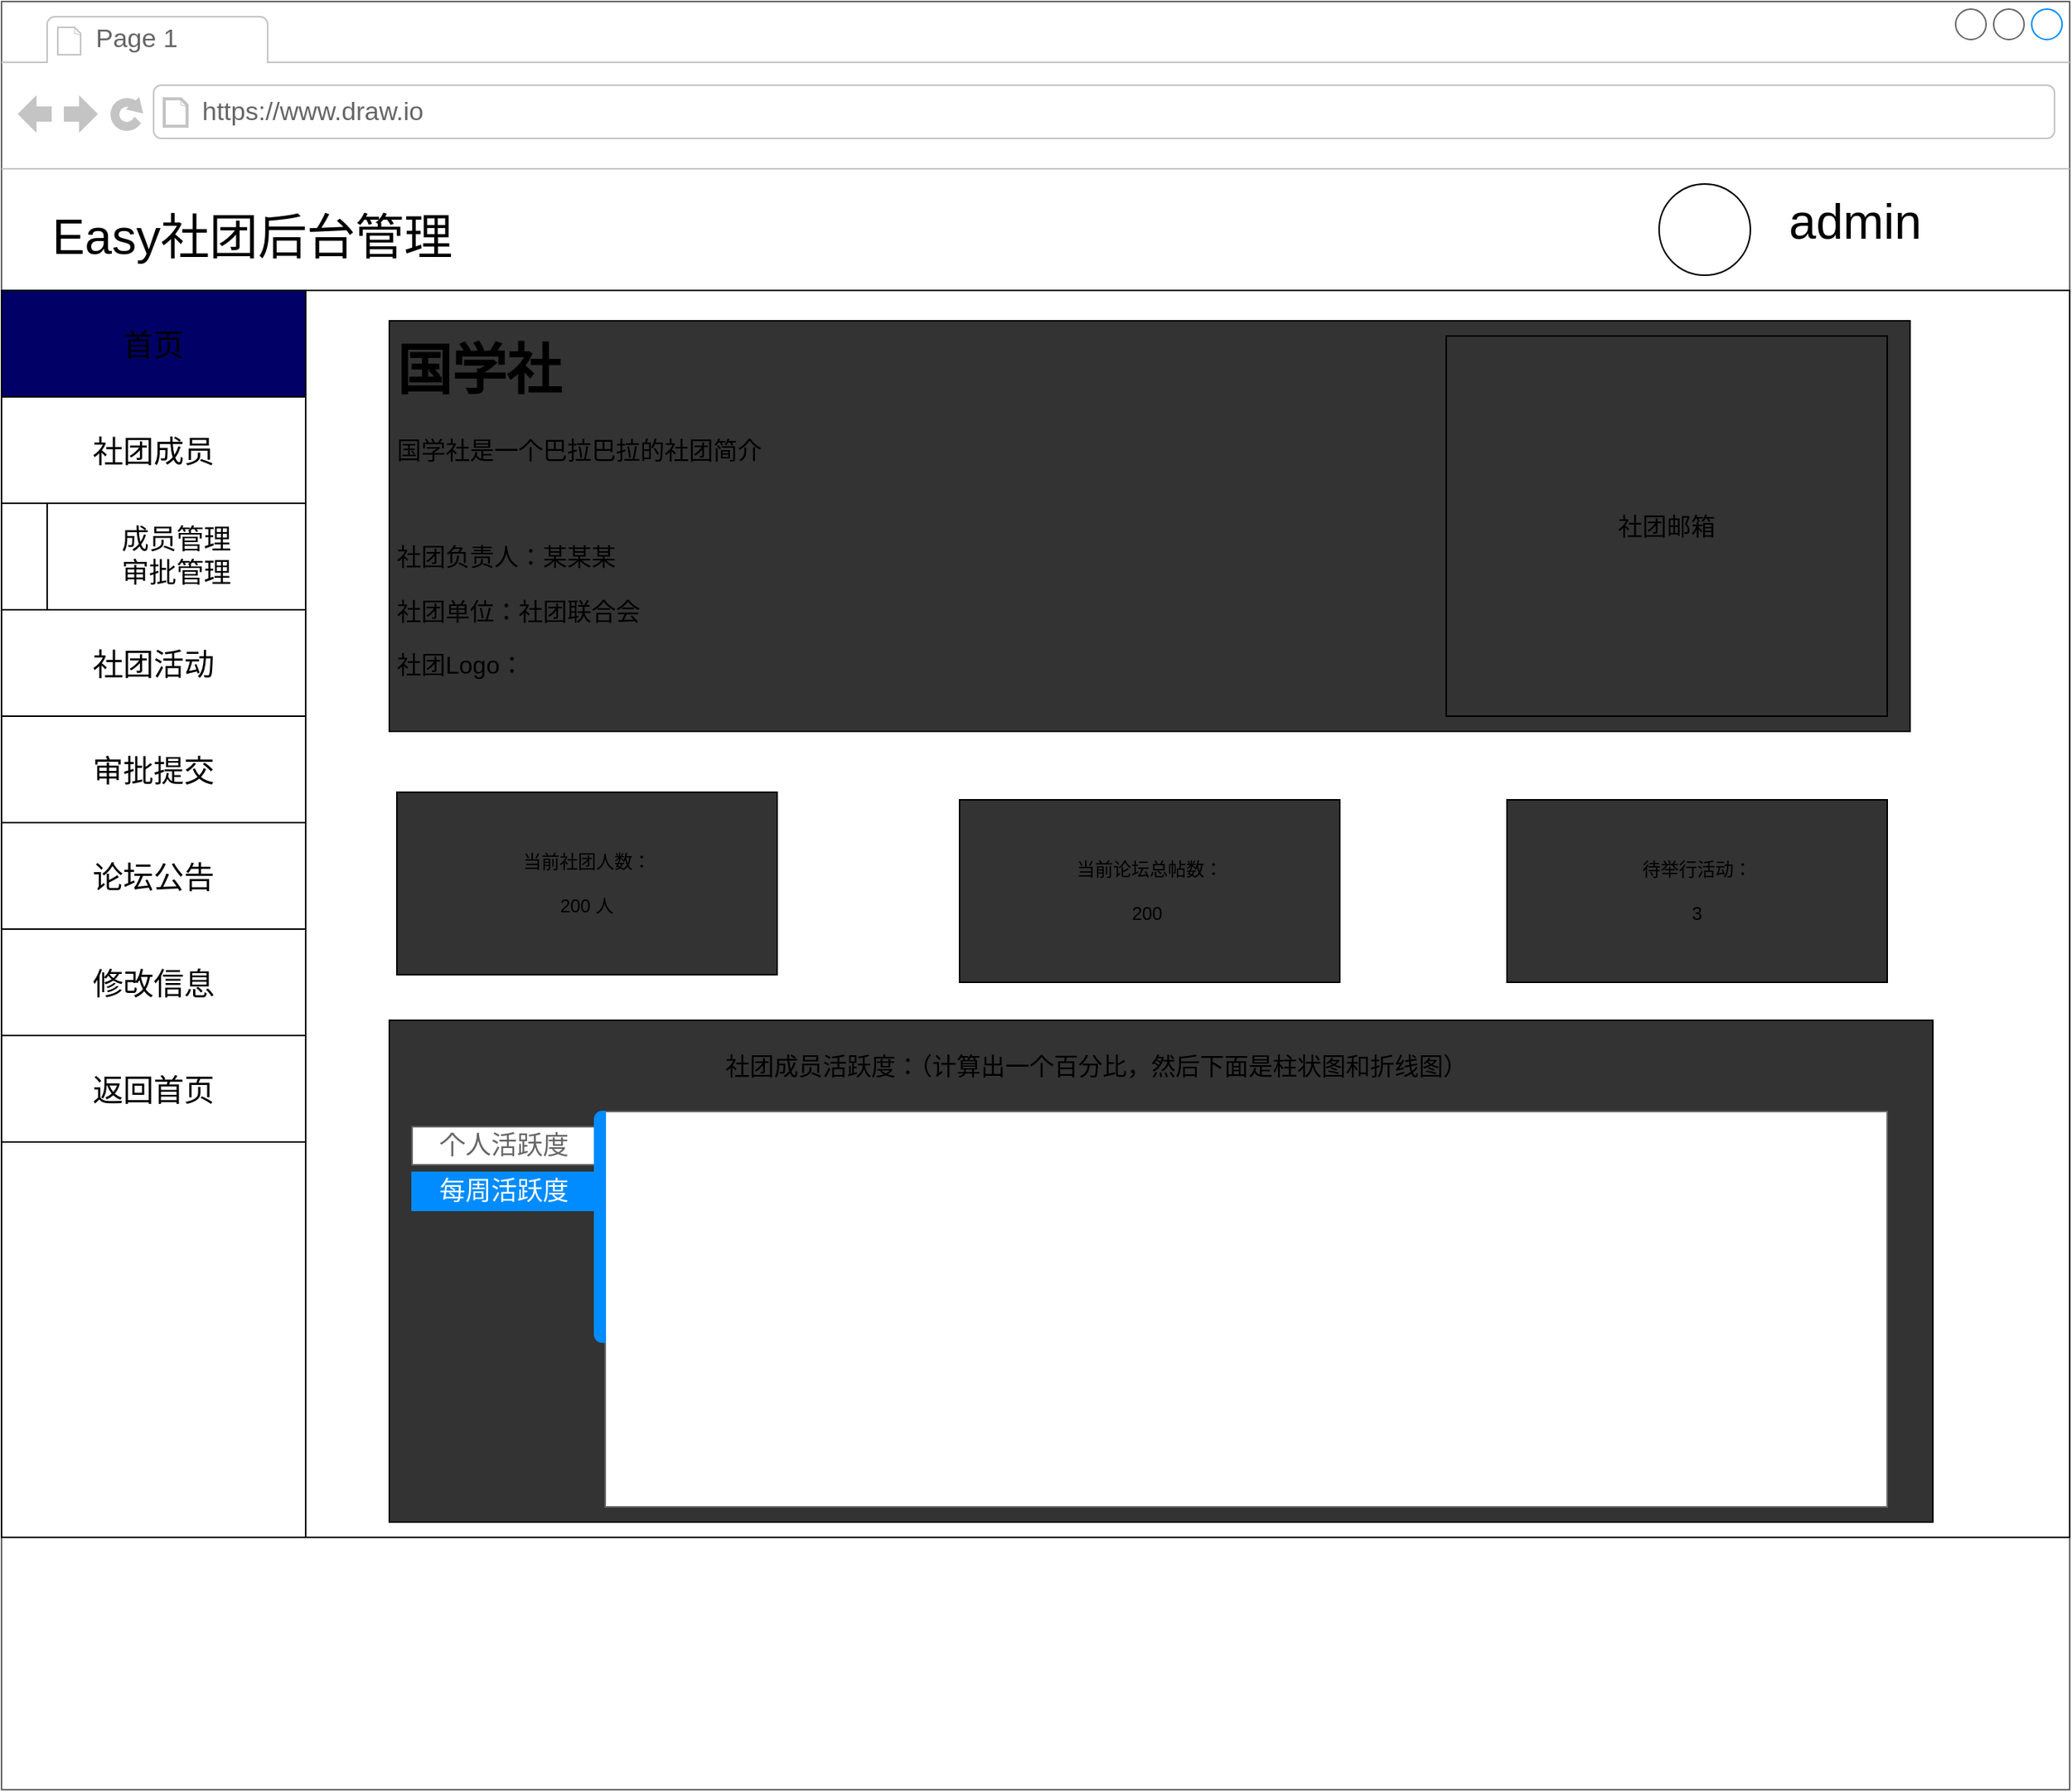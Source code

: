 <mxfile>
    <diagram id="S0Rh4usZT3OgpUZ2hzQ0" name="第 1 页">
        <mxGraphModel dx="3516" dy="1580" grid="1" gridSize="10" guides="1" tooltips="1" connect="1" arrows="1" fold="1" page="1" pageScale="1" pageWidth="1169" pageHeight="827" math="0" shadow="0">
            <root>
                <mxCell id="0"/>
                <mxCell id="1" parent="0"/>
                <mxCell id="5" value="" style="strokeWidth=1;shadow=0;dashed=0;align=center;html=1;shape=mxgraph.mockup.containers.browserWindow;rSize=0;strokeColor=#666666;strokeColor2=#008cff;strokeColor3=#c4c4c4;mainText=,;recursiveResize=0;" parent="1" vertex="1">
                    <mxGeometry width="1360" height="1176" as="geometry"/>
                </mxCell>
                <mxCell id="6" value="Page 1" style="strokeWidth=1;shadow=0;dashed=0;align=center;html=1;shape=mxgraph.mockup.containers.anchor;fontSize=17;fontColor=#666666;align=left;" parent="5" vertex="1">
                    <mxGeometry x="60" y="12" width="110" height="26" as="geometry"/>
                </mxCell>
                <mxCell id="7" value="https://www.draw.io" style="strokeWidth=1;shadow=0;dashed=0;align=center;html=1;shape=mxgraph.mockup.containers.anchor;rSize=0;fontSize=17;fontColor=#666666;align=left;" parent="5" vertex="1">
                    <mxGeometry x="130" y="60" width="250" height="26" as="geometry"/>
                </mxCell>
                <mxCell id="8" value="" style="rounded=0;whiteSpace=wrap;html=1;" parent="5" vertex="1">
                    <mxGeometry y="250" width="200" height="760" as="geometry"/>
                </mxCell>
                <mxCell id="9" value="" style="rounded=0;whiteSpace=wrap;html=1;" parent="5" vertex="1">
                    <mxGeometry x="200" y="190" width="1160" height="820" as="geometry"/>
                </mxCell>
                <mxCell id="10" value="首页" style="rounded=0;whiteSpace=wrap;html=1;fontSize=20;fillColor=#000066;" parent="5" vertex="1">
                    <mxGeometry y="190" width="200" height="70" as="geometry"/>
                </mxCell>
                <mxCell id="11" value="社团成员" style="rounded=0;whiteSpace=wrap;html=1;fontSize=20;" parent="5" vertex="1">
                    <mxGeometry y="260" width="200" height="70" as="geometry"/>
                </mxCell>
                <mxCell id="12" value="社团活动" style="rounded=0;whiteSpace=wrap;html=1;fontSize=20;" parent="5" vertex="1">
                    <mxGeometry y="400" width="200" height="70" as="geometry"/>
                </mxCell>
                <mxCell id="13" value="审批提交" style="rounded=0;whiteSpace=wrap;html=1;fontSize=20;" parent="5" vertex="1">
                    <mxGeometry y="470" width="200" height="70" as="geometry"/>
                </mxCell>
                <mxCell id="14" value="论坛公告" style="rounded=0;whiteSpace=wrap;html=1;fontSize=20;" parent="5" vertex="1">
                    <mxGeometry y="540" width="200" height="70" as="geometry"/>
                </mxCell>
                <mxCell id="15" value="修改信息" style="rounded=0;whiteSpace=wrap;html=1;fontSize=20;" parent="5" vertex="1">
                    <mxGeometry y="610" width="200" height="70" as="geometry"/>
                </mxCell>
                <mxCell id="16" value="返回首页" style="rounded=0;whiteSpace=wrap;html=1;fontSize=20;" parent="5" vertex="1">
                    <mxGeometry y="680" width="200" height="70" as="geometry"/>
                </mxCell>
                <mxCell id="17" value="成员管理&lt;br style=&quot;font-size: 18px;&quot;&gt;审批管理" style="rounded=0;whiteSpace=wrap;html=1;fontSize=18;" parent="5" vertex="1">
                    <mxGeometry x="30" y="330" width="170" height="70" as="geometry"/>
                </mxCell>
                <mxCell id="18" value="Easy社团后台管理" style="text;html=1;strokeColor=none;fillColor=none;align=center;verticalAlign=middle;whiteSpace=wrap;rounded=0;fontSize=32;" parent="5" vertex="1">
                    <mxGeometry y="120" width="330" height="70" as="geometry"/>
                </mxCell>
                <mxCell id="19" value="" style="ellipse;whiteSpace=wrap;html=1;aspect=fixed;fontSize=32;" parent="5" vertex="1">
                    <mxGeometry x="1090" y="120" width="60" height="60" as="geometry"/>
                </mxCell>
                <mxCell id="21" value="当前社团人数：&lt;br&gt;&lt;br&gt;200 人" style="rounded=0;whiteSpace=wrap;html=1;fillColor=#333333;" parent="5" vertex="1">
                    <mxGeometry x="260" y="520" width="250" height="120" as="geometry"/>
                </mxCell>
                <mxCell id="22" value="当前论坛总帖数：&lt;br&gt;&lt;br&gt;200&amp;nbsp;" style="rounded=0;whiteSpace=wrap;html=1;fillColor=#333333;" parent="5" vertex="1">
                    <mxGeometry x="630" y="525" width="250" height="120" as="geometry"/>
                </mxCell>
                <mxCell id="41" value="" style="rounded=0;whiteSpace=wrap;html=1;fillColor=#333333;" parent="5" vertex="1">
                    <mxGeometry x="255" y="210" width="1000" height="270" as="geometry"/>
                </mxCell>
                <mxCell id="43" value="&lt;h1&gt;&lt;font style=&quot;font-size: 36px&quot;&gt;国学社&lt;/font&gt;&lt;/h1&gt;&lt;p style=&quot;font-size: 16px&quot;&gt;国学社是一个巴拉巴拉的社团简介&lt;/p&gt;&lt;p style=&quot;font-size: 16px&quot;&gt;&lt;br style=&quot;font-size: 16px&quot;&gt;&lt;/p&gt;&lt;p style=&quot;font-size: 16px&quot;&gt;社团负责人：某某某&lt;/p&gt;&lt;p style=&quot;font-size: 16px&quot;&gt;社团单位：社团联合会&lt;/p&gt;&lt;p style=&quot;font-size: 16px&quot;&gt;社团Logo：&lt;/p&gt;&lt;p style=&quot;font-size: 16px&quot;&gt;&lt;br style=&quot;font-size: 16px&quot;&gt;&lt;/p&gt;" style="text;html=1;strokeColor=none;fillColor=none;spacing=5;spacingTop=-20;whiteSpace=wrap;overflow=hidden;rounded=0;fontSize=16;" parent="5" vertex="1">
                    <mxGeometry x="255" y="210" width="995" height="260" as="geometry"/>
                </mxCell>
                <mxCell id="44" value="" style="rounded=0;whiteSpace=wrap;html=1;fontSize=16;fillColor=#333333;" parent="5" vertex="1">
                    <mxGeometry x="255" y="670" width="1015" height="330" as="geometry"/>
                </mxCell>
                <mxCell id="46" value="" style="strokeWidth=1;shadow=0;dashed=0;align=center;html=1;shape=mxgraph.mockup.containers.marginRect2;rectMarginLeft=67;strokeColor=#666666;gradientColor=none;fontSize=16;" parent="5" vertex="1">
                    <mxGeometry x="330" y="730" width="910" height="260" as="geometry"/>
                </mxCell>
                <mxCell id="47" value="个人活跃度" style="strokeColor=inherit;fillColor=inherit;gradientColor=inherit;strokeWidth=1;shadow=0;dashed=0;align=center;html=1;shape=mxgraph.mockup.containers.rrect;rSize=0;fontSize=17;fontColor=#666666;" parent="46" vertex="1">
                    <mxGeometry width="120" height="25" relative="1" as="geometry">
                        <mxPoint x="-60" y="10" as="offset"/>
                    </mxGeometry>
                </mxCell>
                <mxCell id="48" value="每周活跃度" style="strokeWidth=1;shadow=0;dashed=0;align=center;html=1;shape=mxgraph.mockup.containers.rrect;rSize=0;fontSize=17;fontColor=#ffffff;strokeColor=#008cff;fillColor=#008cff;" parent="46" vertex="1">
                    <mxGeometry width="120" height="25" relative="1" as="geometry">
                        <mxPoint x="-60" y="40" as="offset"/>
                    </mxGeometry>
                </mxCell>
                <mxCell id="50" value="" style="strokeWidth=1;shadow=0;dashed=0;align=center;html=1;shape=mxgraph.mockup.containers.leftButton;rSize=5;strokeColor=#008cff;fillColor=#008cff;resizeHeight=1;movable=0;deletable=0;" parent="46" vertex="1">
                    <mxGeometry width="7" height="151.57" relative="1" as="geometry">
                        <mxPoint x="60" as="offset"/>
                    </mxGeometry>
                </mxCell>
                <mxCell id="51" value="" style="shape=image;verticalLabelPosition=bottom;labelBackgroundColor=#ffffff;verticalAlign=top;aspect=fixed;imageAspect=0;image=https://img.51miz.com/Element/00/91/77/13/39342939_E917713_86e7158c.png;" vertex="1" parent="46">
                    <mxGeometry x="110" y="8.74" width="301.57" height="241.26" as="geometry"/>
                </mxCell>
                <mxCell id="52" value="社团邮箱" style="rounded=0;whiteSpace=wrap;html=1;fontSize=16;fillColor=#333333;" vertex="1" parent="5">
                    <mxGeometry x="950" y="220" width="290" height="250" as="geometry"/>
                </mxCell>
                <mxCell id="20" value="admin" style="text;html=1;strokeColor=none;fillColor=none;align=center;verticalAlign=middle;whiteSpace=wrap;rounded=0;fontSize=32;" parent="1" vertex="1">
                    <mxGeometry x="1169" y="130" width="100" height="30" as="geometry"/>
                </mxCell>
                <mxCell id="40" value="待举行活动：&lt;br&gt;&lt;br&gt;3" style="rounded=0;whiteSpace=wrap;html=1;fillColor=#333333;" parent="1" vertex="1">
                    <mxGeometry x="990" y="525" width="250" height="120" as="geometry"/>
                </mxCell>
                <mxCell id="45" value="社团成员活跃度：（计算出一个百分比，然后下面是柱状图和折线图）" style="text;html=1;strokeColor=none;fillColor=none;align=center;verticalAlign=middle;whiteSpace=wrap;rounded=0;fontSize=16;" parent="1" vertex="1">
                    <mxGeometry x="270" y="680" width="900" height="40" as="geometry"/>
                </mxCell>
            </root>
        </mxGraphModel>
    </diagram>
</mxfile>